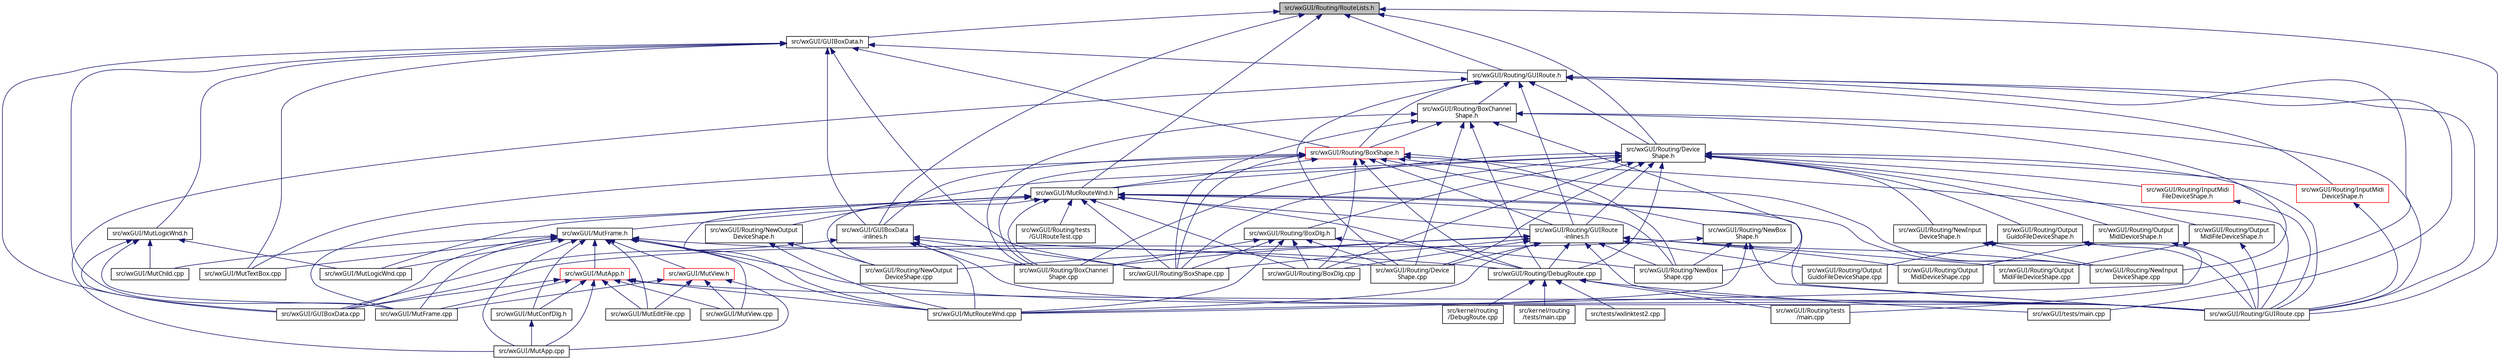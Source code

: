 digraph "src/wxGUI/Routing/RouteLists.h"
{
  edge [fontname="Sans",fontsize="10",labelfontname="Sans",labelfontsize="10"];
  node [fontname="Sans",fontsize="10",shape=record];
  Node12 [label="src/wxGUI/Routing/RouteLists.h",height=0.2,width=0.4,color="black", fillcolor="grey75", style="filled", fontcolor="black"];
  Node12 -> Node13 [dir="back",color="midnightblue",fontsize="10",style="solid",fontname="Sans"];
  Node13 [label="src/wxGUI/MutRouteWnd.h",height=0.2,width=0.4,color="black", fillcolor="white", style="filled",URL="$d3/dd7/MutRouteWnd_8h.html"];
  Node13 -> Node14 [dir="back",color="midnightblue",fontsize="10",style="solid",fontname="Sans"];
  Node14 [label="src/wxGUI/MutFrame.h",height=0.2,width=0.4,color="black", fillcolor="white", style="filled",URL="$dd/db5/MutFrame_8h.html"];
  Node14 -> Node15 [dir="back",color="midnightblue",fontsize="10",style="solid",fontname="Sans"];
  Node15 [label="src/wxGUI/MutApp.h",height=0.2,width=0.4,color="red", fillcolor="white", style="filled",URL="$db/dc1/MutApp_8h.html"];
  Node15 -> Node17 [dir="back",color="midnightblue",fontsize="10",style="solid",fontname="Sans"];
  Node17 [label="src/wxGUI/GUIBoxData.cpp",height=0.2,width=0.4,color="black", fillcolor="white", style="filled",URL="$d2/dd3/GUIBoxData_8cpp.html"];
  Node15 -> Node19 [dir="back",color="midnightblue",fontsize="10",style="solid",fontname="Sans"];
  Node19 [label="src/wxGUI/MutApp.cpp",height=0.2,width=0.4,color="black", fillcolor="white", style="filled",URL="$d5/d1c/MutApp_8cpp.html",tooltip="Mutabor Application. "];
  Node15 -> Node20 [dir="back",color="midnightblue",fontsize="10",style="solid",fontname="Sans"];
  Node20 [label="src/wxGUI/MutConfDlg.h",height=0.2,width=0.4,color="black", fillcolor="white", style="filled",URL="$d9/d8f/MutConfDlg_8h.html"];
  Node20 -> Node19 [dir="back",color="midnightblue",fontsize="10",style="solid",fontname="Sans"];
  Node15 -> Node24 [dir="back",color="midnightblue",fontsize="10",style="solid",fontname="Sans"];
  Node24 [label="src/wxGUI/MutEditFile.cpp",height=0.2,width=0.4,color="black", fillcolor="white", style="filled",URL="$d1/da4/MutEditFile_8cpp.html",tooltip="Mutabor Edit window for Mutabor-files. "];
  Node15 -> Node25 [dir="back",color="midnightblue",fontsize="10",style="solid",fontname="Sans"];
  Node25 [label="src/wxGUI/MutFrame.cpp",height=0.2,width=0.4,color="black", fillcolor="white", style="filled",URL="$dc/df3/MutFrame_8cpp.html",tooltip="Mutabor Frame. "];
  Node15 -> Node26 [dir="back",color="midnightblue",fontsize="10",style="solid",fontname="Sans"];
  Node26 [label="src/wxGUI/MutRouteWnd.cpp",height=0.2,width=0.4,color="black", fillcolor="white", style="filled",URL="$dc/def/MutRouteWnd_8cpp.html",tooltip="Routing window. "];
  Node15 -> Node27 [dir="back",color="midnightblue",fontsize="10",style="solid",fontname="Sans"];
  Node27 [label="src/wxGUI/MutView.cpp",height=0.2,width=0.4,color="black", fillcolor="white", style="filled",URL="$d8/d33/MutView_8cpp.html",tooltip="Document/View View class for Mutabor source files. "];
  Node15 -> Node28 [dir="back",color="midnightblue",fontsize="10",style="solid",fontname="Sans"];
  Node28 [label="src/wxGUI/Routing/GUIRoute.cpp",height=0.2,width=0.4,color="black", fillcolor="white", style="filled",URL="$d4/dee/GUIRoute_8cpp.html"];
  Node14 -> Node17 [dir="back",color="midnightblue",fontsize="10",style="solid",fontname="Sans"];
  Node14 -> Node19 [dir="back",color="midnightblue",fontsize="10",style="solid",fontname="Sans"];
  Node14 -> Node30 [dir="back",color="midnightblue",fontsize="10",style="solid",fontname="Sans"];
  Node30 [label="src/wxGUI/MutView.h",height=0.2,width=0.4,color="red", fillcolor="white", style="filled",URL="$d0/d9e/MutView_8h.html"];
  Node30 -> Node19 [dir="back",color="midnightblue",fontsize="10",style="solid",fontname="Sans"];
  Node30 -> Node24 [dir="back",color="midnightblue",fontsize="10",style="solid",fontname="Sans"];
  Node30 -> Node25 [dir="back",color="midnightblue",fontsize="10",style="solid",fontname="Sans"];
  Node30 -> Node27 [dir="back",color="midnightblue",fontsize="10",style="solid",fontname="Sans"];
  Node14 -> Node20 [dir="back",color="midnightblue",fontsize="10",style="solid",fontname="Sans"];
  Node14 -> Node31 [dir="back",color="midnightblue",fontsize="10",style="solid",fontname="Sans"];
  Node31 [label="src/wxGUI/MutChild.cpp",height=0.2,width=0.4,color="black", fillcolor="white", style="filled",URL="$da/d72/MutChild_8cpp.html"];
  Node14 -> Node24 [dir="back",color="midnightblue",fontsize="10",style="solid",fontname="Sans"];
  Node14 -> Node25 [dir="back",color="midnightblue",fontsize="10",style="solid",fontname="Sans"];
  Node14 -> Node32 [dir="back",color="midnightblue",fontsize="10",style="solid",fontname="Sans"];
  Node32 [label="src/wxGUI/MutLogicWnd.cpp",height=0.2,width=0.4,color="black", fillcolor="white", style="filled",URL="$df/d11/MutLogicWnd_8cpp.html",tooltip="Logic window. "];
  Node14 -> Node26 [dir="back",color="midnightblue",fontsize="10",style="solid",fontname="Sans"];
  Node14 -> Node33 [dir="back",color="midnightblue",fontsize="10",style="solid",fontname="Sans"];
  Node33 [label="src/wxGUI/MutTextBox.cpp",height=0.2,width=0.4,color="black", fillcolor="white", style="filled",URL="$df/d3c/MutTextBox_8cpp.html",tooltip="Textbox for Lists. "];
  Node14 -> Node27 [dir="back",color="midnightblue",fontsize="10",style="solid",fontname="Sans"];
  Node14 -> Node34 [dir="back",color="midnightblue",fontsize="10",style="solid",fontname="Sans"];
  Node34 [label="src/wxGUI/Routing/Device\lShape.cpp",height=0.2,width=0.4,color="black", fillcolor="white", style="filled",URL="$d9/d94/DeviceShape_8cpp.html",tooltip="Device shape base class for route window. "];
  Node14 -> Node28 [dir="back",color="midnightblue",fontsize="10",style="solid",fontname="Sans"];
  Node13 -> Node25 [dir="back",color="midnightblue",fontsize="10",style="solid",fontname="Sans"];
  Node13 -> Node32 [dir="back",color="midnightblue",fontsize="10",style="solid",fontname="Sans"];
  Node13 -> Node26 [dir="back",color="midnightblue",fontsize="10",style="solid",fontname="Sans"];
  Node13 -> Node35 [dir="back",color="midnightblue",fontsize="10",style="solid",fontname="Sans"];
  Node35 [label="src/wxGUI/Routing/GUIRoute\l-inlines.h",height=0.2,width=0.4,color="black", fillcolor="white", style="filled",URL="$d2/d73/GUIRoute-inlines_8h.html"];
  Node35 -> Node26 [dir="back",color="midnightblue",fontsize="10",style="solid",fontname="Sans"];
  Node35 -> Node36 [dir="back",color="midnightblue",fontsize="10",style="solid",fontname="Sans"];
  Node36 [label="src/wxGUI/Routing/BoxChannel\lShape.cpp",height=0.2,width=0.4,color="black", fillcolor="white", style="filled",URL="$d9/d24/BoxChannelShape_8cpp.html",tooltip="Box shape for route window. "];
  Node35 -> Node37 [dir="back",color="midnightblue",fontsize="10",style="solid",fontname="Sans"];
  Node37 [label="src/wxGUI/Routing/BoxDlg.cpp",height=0.2,width=0.4,color="black", fillcolor="white", style="filled",URL="$d3/d2a/BoxDlg_8cpp.html",tooltip="Box dialog. "];
  Node35 -> Node38 [dir="back",color="midnightblue",fontsize="10",style="solid",fontname="Sans"];
  Node38 [label="src/wxGUI/Routing/BoxShape.cpp",height=0.2,width=0.4,color="black", fillcolor="white", style="filled",URL="$d8/db4/BoxShape_8cpp.html",tooltip="Box shape for route window. "];
  Node35 -> Node39 [dir="back",color="midnightblue",fontsize="10",style="solid",fontname="Sans"];
  Node39 [label="src/wxGUI/Routing/DebugRoute.cpp",height=0.2,width=0.4,color="black", fillcolor="white", style="filled",URL="$dc/de8/wxGUI_2Routing_2DebugRoute_8cpp.html",tooltip="Debug functions for routing system. "];
  Node39 -> Node40 [dir="back",color="midnightblue",fontsize="10",style="solid",fontname="Sans"];
  Node40 [label="src/kernel/routing\l/DebugRoute.cpp",height=0.2,width=0.4,color="black", fillcolor="white", style="filled",URL="$d8/d1c/kernel_2routing_2DebugRoute_8cpp.html"];
  Node39 -> Node41 [dir="back",color="midnightblue",fontsize="10",style="solid",fontname="Sans"];
  Node41 [label="src/kernel/routing\l/tests/main.cpp",height=0.2,width=0.4,color="black", fillcolor="white", style="filled",URL="$d1/de6/kernel_2routing_2tests_2main_8cpp.html"];
  Node39 -> Node42 [dir="back",color="midnightblue",fontsize="10",style="solid",fontname="Sans"];
  Node42 [label="src/tests/wxlinktest2.cpp",height=0.2,width=0.4,color="black", fillcolor="white", style="filled",URL="$df/d13/wxlinktest2_8cpp.html"];
  Node39 -> Node43 [dir="back",color="midnightblue",fontsize="10",style="solid",fontname="Sans"];
  Node43 [label="src/wxGUI/Routing/tests\l/main.cpp",height=0.2,width=0.4,color="black", fillcolor="white", style="filled",URL="$da/dee/wxGUI_2Routing_2tests_2main_8cpp.html"];
  Node39 -> Node44 [dir="back",color="midnightblue",fontsize="10",style="solid",fontname="Sans"];
  Node44 [label="src/wxGUI/tests/main.cpp",height=0.2,width=0.4,color="black", fillcolor="white", style="filled",URL="$d9/d27/wxGUI_2tests_2main_8cpp.html"];
  Node35 -> Node34 [dir="back",color="midnightblue",fontsize="10",style="solid",fontname="Sans"];
  Node35 -> Node28 [dir="back",color="midnightblue",fontsize="10",style="solid",fontname="Sans"];
  Node35 -> Node45 [dir="back",color="midnightblue",fontsize="10",style="solid",fontname="Sans"];
  Node45 [label="src/wxGUI/Routing/NewBox\lShape.cpp",height=0.2,width=0.4,color="black", fillcolor="white", style="filled",URL="$d8/dba/NewBoxShape_8cpp.html",tooltip="New box shape for route window. "];
  Node35 -> Node46 [dir="back",color="midnightblue",fontsize="10",style="solid",fontname="Sans"];
  Node46 [label="src/wxGUI/Routing/NewInput\lDeviceShape.cpp",height=0.2,width=0.4,color="black", fillcolor="white", style="filled",URL="$df/d62/NewInputDeviceShape_8cpp.html",tooltip="Devices Basisklassen. "];
  Node35 -> Node47 [dir="back",color="midnightblue",fontsize="10",style="solid",fontname="Sans"];
  Node47 [label="src/wxGUI/Routing/NewOutput\lDeviceShape.cpp",height=0.2,width=0.4,color="black", fillcolor="white", style="filled",URL="$d1/d73/NewOutputDeviceShape_8cpp.html",tooltip="New output device shape for route window. "];
  Node35 -> Node48 [dir="back",color="midnightblue",fontsize="10",style="solid",fontname="Sans"];
  Node48 [label="src/wxGUI/Routing/Output\lGuidoFileDeviceShape.cpp",height=0.2,width=0.4,color="black", fillcolor="white", style="filled",URL="$d3/d21/OutputGuidoFileDeviceShape_8cpp.html",tooltip="Input device shape for reading GUIDO files in the route window. "];
  Node35 -> Node49 [dir="back",color="midnightblue",fontsize="10",style="solid",fontname="Sans"];
  Node49 [label="src/wxGUI/Routing/Output\lMidiDeviceShape.cpp",height=0.2,width=0.4,color="black", fillcolor="white", style="filled",URL="$d6/d68/OutputMidiDeviceShape_8cpp.html",tooltip="MIDI input device shape for route window. "];
  Node35 -> Node50 [dir="back",color="midnightblue",fontsize="10",style="solid",fontname="Sans"];
  Node50 [label="src/wxGUI/Routing/Output\lMidiFileDeviceShape.cpp",height=0.2,width=0.4,color="black", fillcolor="white", style="filled",URL="$d5/d00/OutputMidiFileDeviceShape_8cpp.html",tooltip="Midi fiele input device shape for route window. "];
  Node13 -> Node36 [dir="back",color="midnightblue",fontsize="10",style="solid",fontname="Sans"];
  Node13 -> Node37 [dir="back",color="midnightblue",fontsize="10",style="solid",fontname="Sans"];
  Node13 -> Node38 [dir="back",color="midnightblue",fontsize="10",style="solid",fontname="Sans"];
  Node13 -> Node39 [dir="back",color="midnightblue",fontsize="10",style="solid",fontname="Sans"];
  Node13 -> Node28 [dir="back",color="midnightblue",fontsize="10",style="solid",fontname="Sans"];
  Node13 -> Node45 [dir="back",color="midnightblue",fontsize="10",style="solid",fontname="Sans"];
  Node13 -> Node46 [dir="back",color="midnightblue",fontsize="10",style="solid",fontname="Sans"];
  Node13 -> Node47 [dir="back",color="midnightblue",fontsize="10",style="solid",fontname="Sans"];
  Node13 -> Node51 [dir="back",color="midnightblue",fontsize="10",style="solid",fontname="Sans"];
  Node51 [label="src/wxGUI/Routing/tests\l/GUIRouteTest.cpp",height=0.2,width=0.4,color="black", fillcolor="white", style="filled",URL="$d9/d20/GUIRouteTest_8cpp.html"];
  Node12 -> Node52 [dir="back",color="midnightblue",fontsize="10",style="solid",fontname="Sans"];
  Node52 [label="src/wxGUI/GUIBoxData.h",height=0.2,width=0.4,color="black", fillcolor="white", style="filled",URL="$d5/df7/GUIBoxData_8h.html"];
  Node52 -> Node53 [dir="back",color="midnightblue",fontsize="10",style="solid",fontname="Sans"];
  Node53 [label="src/wxGUI/Routing/GUIRoute.h",height=0.2,width=0.4,color="black", fillcolor="white", style="filled",URL="$d6/dfa/GUIRoute_8h.html"];
  Node53 -> Node54 [dir="back",color="midnightblue",fontsize="10",style="solid",fontname="Sans"];
  Node54 [label="src/wxGUI/Routing/Device\lShape.h",height=0.2,width=0.4,color="black", fillcolor="white", style="filled",URL="$d9/d4d/DeviceShape_8h.html",tooltip="Device shape base class for route window. "];
  Node54 -> Node13 [dir="back",color="midnightblue",fontsize="10",style="solid",fontname="Sans"];
  Node54 -> Node55 [dir="back",color="midnightblue",fontsize="10",style="solid",fontname="Sans"];
  Node55 [label="src/wxGUI/Routing/BoxDlg.h",height=0.2,width=0.4,color="black", fillcolor="white", style="filled",URL="$d9/dd2/BoxDlg_8h.html"];
  Node55 -> Node26 [dir="back",color="midnightblue",fontsize="10",style="solid",fontname="Sans"];
  Node55 -> Node36 [dir="back",color="midnightblue",fontsize="10",style="solid",fontname="Sans"];
  Node55 -> Node37 [dir="back",color="midnightblue",fontsize="10",style="solid",fontname="Sans"];
  Node55 -> Node38 [dir="back",color="midnightblue",fontsize="10",style="solid",fontname="Sans"];
  Node55 -> Node34 [dir="back",color="midnightblue",fontsize="10",style="solid",fontname="Sans"];
  Node55 -> Node45 [dir="back",color="midnightblue",fontsize="10",style="solid",fontname="Sans"];
  Node54 -> Node56 [dir="back",color="midnightblue",fontsize="10",style="solid",fontname="Sans"];
  Node56 [label="src/wxGUI/Routing/NewInput\lDeviceShape.h",height=0.2,width=0.4,color="black", fillcolor="white", style="filled",URL="$d5/dba/NewInputDeviceShape_8h.html",tooltip="New input device shape for route window. "];
  Node56 -> Node26 [dir="back",color="midnightblue",fontsize="10",style="solid",fontname="Sans"];
  Node56 -> Node46 [dir="back",color="midnightblue",fontsize="10",style="solid",fontname="Sans"];
  Node54 -> Node57 [dir="back",color="midnightblue",fontsize="10",style="solid",fontname="Sans"];
  Node57 [label="src/wxGUI/Routing/NewOutput\lDeviceShape.h",height=0.2,width=0.4,color="black", fillcolor="white", style="filled",URL="$df/d7b/NewOutputDeviceShape_8h.html",tooltip="New output device shape for route window. "];
  Node57 -> Node26 [dir="back",color="midnightblue",fontsize="10",style="solid",fontname="Sans"];
  Node57 -> Node47 [dir="back",color="midnightblue",fontsize="10",style="solid",fontname="Sans"];
  Node54 -> Node35 [dir="back",color="midnightblue",fontsize="10",style="solid",fontname="Sans"];
  Node54 -> Node36 [dir="back",color="midnightblue",fontsize="10",style="solid",fontname="Sans"];
  Node54 -> Node37 [dir="back",color="midnightblue",fontsize="10",style="solid",fontname="Sans"];
  Node54 -> Node38 [dir="back",color="midnightblue",fontsize="10",style="solid",fontname="Sans"];
  Node54 -> Node39 [dir="back",color="midnightblue",fontsize="10",style="solid",fontname="Sans"];
  Node54 -> Node34 [dir="back",color="midnightblue",fontsize="10",style="solid",fontname="Sans"];
  Node54 -> Node28 [dir="back",color="midnightblue",fontsize="10",style="solid",fontname="Sans"];
  Node54 -> Node58 [dir="back",color="midnightblue",fontsize="10",style="solid",fontname="Sans"];
  Node58 [label="src/wxGUI/Routing/Output\lMidiDeviceShape.h",height=0.2,width=0.4,color="black", fillcolor="white", style="filled",URL="$d8/dcb/OutputMidiDeviceShape_8h.html",tooltip="MIDI output device shape for route window. "];
  Node58 -> Node28 [dir="back",color="midnightblue",fontsize="10",style="solid",fontname="Sans"];
  Node58 -> Node49 [dir="back",color="midnightblue",fontsize="10",style="solid",fontname="Sans"];
  Node54 -> Node59 [dir="back",color="midnightblue",fontsize="10",style="solid",fontname="Sans"];
  Node59 [label="src/wxGUI/Routing/Output\lMidiFileDeviceShape.h",height=0.2,width=0.4,color="black", fillcolor="white", style="filled",URL="$d4/de8/OutputMidiFileDeviceShape_8h.html",tooltip="MIDI file input device shape. "];
  Node59 -> Node28 [dir="back",color="midnightblue",fontsize="10",style="solid",fontname="Sans"];
  Node59 -> Node50 [dir="back",color="midnightblue",fontsize="10",style="solid",fontname="Sans"];
  Node54 -> Node60 [dir="back",color="midnightblue",fontsize="10",style="solid",fontname="Sans"];
  Node60 [label="src/wxGUI/Routing/Output\lGuidoFileDeviceShape.h",height=0.2,width=0.4,color="black", fillcolor="white", style="filled",URL="$db/d77/OutputGuidoFileDeviceShape_8h.html",tooltip="Devices Basisklassen. "];
  Node60 -> Node28 [dir="back",color="midnightblue",fontsize="10",style="solid",fontname="Sans"];
  Node60 -> Node48 [dir="back",color="midnightblue",fontsize="10",style="solid",fontname="Sans"];
  Node54 -> Node61 [dir="back",color="midnightblue",fontsize="10",style="solid",fontname="Sans"];
  Node61 [label="src/wxGUI/Routing/InputMidi\lDeviceShape.h",height=0.2,width=0.4,color="red", fillcolor="white", style="filled",URL="$d3/d5e/InputMidiDeviceShape_8h.html",tooltip="MIDI input device shape for route window. "];
  Node61 -> Node28 [dir="back",color="midnightblue",fontsize="10",style="solid",fontname="Sans"];
  Node54 -> Node65 [dir="back",color="midnightblue",fontsize="10",style="solid",fontname="Sans"];
  Node65 [label="src/wxGUI/Routing/InputMidi\lFileDeviceShape.h",height=0.2,width=0.4,color="red", fillcolor="white", style="filled",URL="$d1/da8/InputMidiFileDeviceShape_8h.html",tooltip="MIDI file input device shape. "];
  Node65 -> Node28 [dir="back",color="midnightblue",fontsize="10",style="solid",fontname="Sans"];
  Node53 -> Node67 [dir="back",color="midnightblue",fontsize="10",style="solid",fontname="Sans"];
  Node67 [label="src/wxGUI/Routing/BoxShape.h",height=0.2,width=0.4,color="red", fillcolor="white", style="filled",URL="$d9/d49/BoxShape_8h.html",tooltip="Box shape for route window. "];
  Node67 -> Node13 [dir="back",color="midnightblue",fontsize="10",style="solid",fontname="Sans"];
  Node67 -> Node68 [dir="back",color="midnightblue",fontsize="10",style="solid",fontname="Sans"];
  Node68 [label="src/wxGUI/GUIBoxData\l-inlines.h",height=0.2,width=0.4,color="black", fillcolor="white", style="filled",URL="$d5/d12/GUIBoxData-inlines_8h.html"];
  Node68 -> Node17 [dir="back",color="midnightblue",fontsize="10",style="solid",fontname="Sans"];
  Node68 -> Node26 [dir="back",color="midnightblue",fontsize="10",style="solid",fontname="Sans"];
  Node68 -> Node36 [dir="back",color="midnightblue",fontsize="10",style="solid",fontname="Sans"];
  Node68 -> Node38 [dir="back",color="midnightblue",fontsize="10",style="solid",fontname="Sans"];
  Node68 -> Node39 [dir="back",color="midnightblue",fontsize="10",style="solid",fontname="Sans"];
  Node68 -> Node28 [dir="back",color="midnightblue",fontsize="10",style="solid",fontname="Sans"];
  Node67 -> Node69 [dir="back",color="midnightblue",fontsize="10",style="solid",fontname="Sans"];
  Node69 [label="src/wxGUI/Routing/NewBox\lShape.h",height=0.2,width=0.4,color="black", fillcolor="white", style="filled",URL="$d4/dcc/NewBoxShape_8h.html",tooltip="New box shape for route window. "];
  Node69 -> Node17 [dir="back",color="midnightblue",fontsize="10",style="solid",fontname="Sans"];
  Node69 -> Node26 [dir="back",color="midnightblue",fontsize="10",style="solid",fontname="Sans"];
  Node69 -> Node28 [dir="back",color="midnightblue",fontsize="10",style="solid",fontname="Sans"];
  Node69 -> Node45 [dir="back",color="midnightblue",fontsize="10",style="solid",fontname="Sans"];
  Node67 -> Node35 [dir="back",color="midnightblue",fontsize="10",style="solid",fontname="Sans"];
  Node67 -> Node33 [dir="back",color="midnightblue",fontsize="10",style="solid",fontname="Sans"];
  Node67 -> Node36 [dir="back",color="midnightblue",fontsize="10",style="solid",fontname="Sans"];
  Node67 -> Node37 [dir="back",color="midnightblue",fontsize="10",style="solid",fontname="Sans"];
  Node67 -> Node38 [dir="back",color="midnightblue",fontsize="10",style="solid",fontname="Sans"];
  Node67 -> Node39 [dir="back",color="midnightblue",fontsize="10",style="solid",fontname="Sans"];
  Node67 -> Node28 [dir="back",color="midnightblue",fontsize="10",style="solid",fontname="Sans"];
  Node67 -> Node45 [dir="back",color="midnightblue",fontsize="10",style="solid",fontname="Sans"];
  Node67 -> Node46 [dir="back",color="midnightblue",fontsize="10",style="solid",fontname="Sans"];
  Node53 -> Node70 [dir="back",color="midnightblue",fontsize="10",style="solid",fontname="Sans"];
  Node70 [label="src/wxGUI/Routing/BoxChannel\lShape.h",height=0.2,width=0.4,color="black", fillcolor="white", style="filled",URL="$d6/d68/BoxChannelShape_8h.html",tooltip="Box shape for route window. "];
  Node70 -> Node67 [dir="back",color="midnightblue",fontsize="10",style="solid",fontname="Sans"];
  Node70 -> Node36 [dir="back",color="midnightblue",fontsize="10",style="solid",fontname="Sans"];
  Node70 -> Node38 [dir="back",color="midnightblue",fontsize="10",style="solid",fontname="Sans"];
  Node70 -> Node39 [dir="back",color="midnightblue",fontsize="10",style="solid",fontname="Sans"];
  Node70 -> Node34 [dir="back",color="midnightblue",fontsize="10",style="solid",fontname="Sans"];
  Node70 -> Node28 [dir="back",color="midnightblue",fontsize="10",style="solid",fontname="Sans"];
  Node70 -> Node45 [dir="back",color="midnightblue",fontsize="10",style="solid",fontname="Sans"];
  Node70 -> Node46 [dir="back",color="midnightblue",fontsize="10",style="solid",fontname="Sans"];
  Node53 -> Node19 [dir="back",color="midnightblue",fontsize="10",style="solid",fontname="Sans"];
  Node53 -> Node35 [dir="back",color="midnightblue",fontsize="10",style="solid",fontname="Sans"];
  Node53 -> Node34 [dir="back",color="midnightblue",fontsize="10",style="solid",fontname="Sans"];
  Node53 -> Node28 [dir="back",color="midnightblue",fontsize="10",style="solid",fontname="Sans"];
  Node53 -> Node61 [dir="back",color="midnightblue",fontsize="10",style="solid",fontname="Sans"];
  Node53 -> Node43 [dir="back",color="midnightblue",fontsize="10",style="solid",fontname="Sans"];
  Node53 -> Node44 [dir="back",color="midnightblue",fontsize="10",style="solid",fontname="Sans"];
  Node52 -> Node67 [dir="back",color="midnightblue",fontsize="10",style="solid",fontname="Sans"];
  Node52 -> Node68 [dir="back",color="midnightblue",fontsize="10",style="solid",fontname="Sans"];
  Node52 -> Node17 [dir="back",color="midnightblue",fontsize="10",style="solid",fontname="Sans"];
  Node52 -> Node71 [dir="back",color="midnightblue",fontsize="10",style="solid",fontname="Sans"];
  Node71 [label="src/wxGUI/MutLogicWnd.h",height=0.2,width=0.4,color="black", fillcolor="white", style="filled",URL="$d6/d81/MutLogicWnd_8h.html"];
  Node71 -> Node17 [dir="back",color="midnightblue",fontsize="10",style="solid",fontname="Sans"];
  Node71 -> Node31 [dir="back",color="midnightblue",fontsize="10",style="solid",fontname="Sans"];
  Node71 -> Node25 [dir="back",color="midnightblue",fontsize="10",style="solid",fontname="Sans"];
  Node71 -> Node32 [dir="back",color="midnightblue",fontsize="10",style="solid",fontname="Sans"];
  Node52 -> Node25 [dir="back",color="midnightblue",fontsize="10",style="solid",fontname="Sans"];
  Node52 -> Node33 [dir="back",color="midnightblue",fontsize="10",style="solid",fontname="Sans"];
  Node52 -> Node38 [dir="back",color="midnightblue",fontsize="10",style="solid",fontname="Sans"];
  Node12 -> Node53 [dir="back",color="midnightblue",fontsize="10",style="solid",fontname="Sans"];
  Node12 -> Node54 [dir="back",color="midnightblue",fontsize="10",style="solid",fontname="Sans"];
  Node12 -> Node68 [dir="back",color="midnightblue",fontsize="10",style="solid",fontname="Sans"];
  Node12 -> Node28 [dir="back",color="midnightblue",fontsize="10",style="solid",fontname="Sans"];
}
